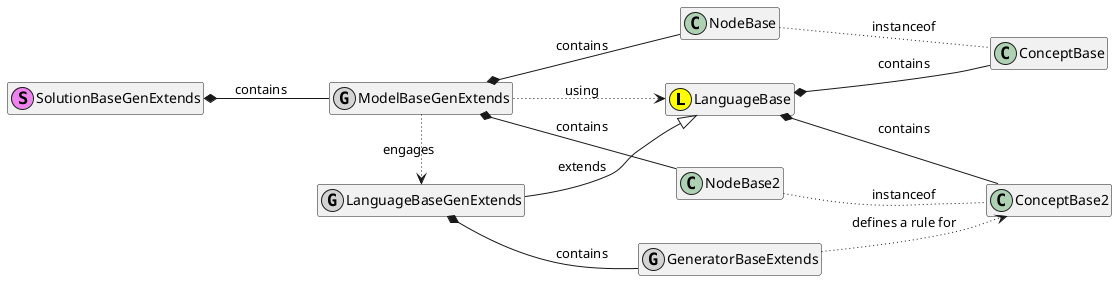 @startuml
left to right direction

class LanguageBase <<L,yellow>>
class LanguageBaseGenExtends <<G,lightgray>>
class GeneratorBaseExtends <<G,lightgray>>
class ConceptBase
class ConceptBase2

class SolutionBaseGenExtends <<S, violet>>
class ModelBaseGenExtends <<G, lightgray>>

LanguageBaseGenExtends --|> LanguageBase: extends
LanguageBaseGenExtends *-- GeneratorBaseExtends: contains
GeneratorBaseExtends -[dotted]-> ConceptBase2: defines a rule for

SolutionBaseGenExtends *-- ModelBaseGenExtends: contains
ModelBaseGenExtends -right[dotted]->LanguageBase: using
ModelBaseGenExtends -right[dotted]->LanguageBaseGenExtends: engages
ModelBaseGenExtends *-- NodeBase: contains
ModelBaseGenExtends *-- NodeBase2: contains
NodeBase -[dotted]- ConceptBase: instanceof
NodeBase2 -[dotted]- ConceptBase2: instanceof
LanguageBase *-- ConceptBase: contains
LanguageBase *-- ConceptBase2: contains

hide empty members

@enduml